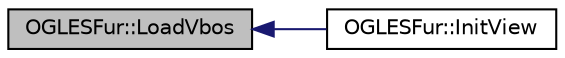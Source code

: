 digraph "OGLESFur::LoadVbos"
{
  edge [fontname="Helvetica",fontsize="10",labelfontname="Helvetica",labelfontsize="10"];
  node [fontname="Helvetica",fontsize="10",shape=record];
  rankdir="LR";
  Node1 [label="OGLESFur::LoadVbos",height=0.2,width=0.4,color="black", fillcolor="grey75", style="filled", fontcolor="black"];
  Node1 -> Node2 [dir="back",color="midnightblue",fontsize="10",style="solid"];
  Node2 [label="OGLESFur::InitView",height=0.2,width=0.4,color="black", fillcolor="white", style="filled",URL="$class_o_g_l_e_s_fur.html#a7e3bc3a4ebeb23a7553dbc4b50d25893"];
}
